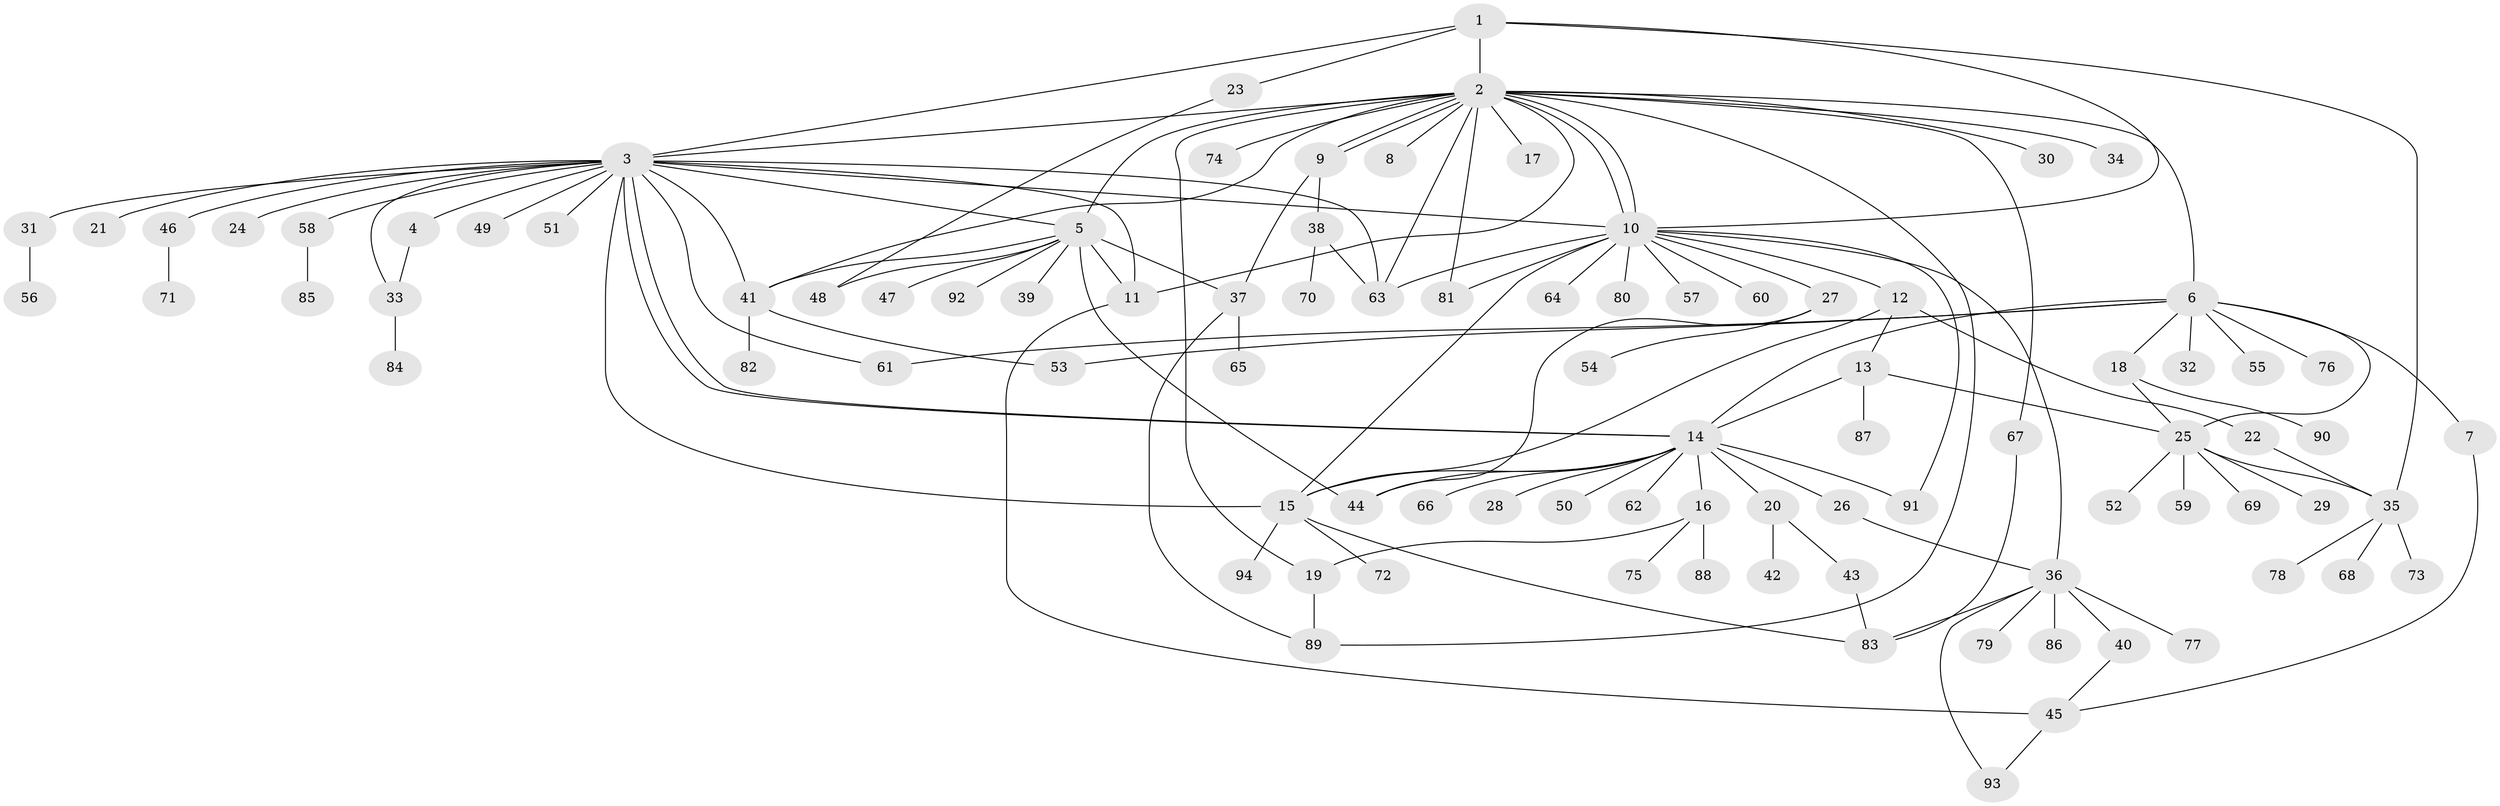 // Generated by graph-tools (version 1.1) at 2025/01/03/09/25 03:01:55]
// undirected, 94 vertices, 135 edges
graph export_dot {
graph [start="1"]
  node [color=gray90,style=filled];
  1;
  2;
  3;
  4;
  5;
  6;
  7;
  8;
  9;
  10;
  11;
  12;
  13;
  14;
  15;
  16;
  17;
  18;
  19;
  20;
  21;
  22;
  23;
  24;
  25;
  26;
  27;
  28;
  29;
  30;
  31;
  32;
  33;
  34;
  35;
  36;
  37;
  38;
  39;
  40;
  41;
  42;
  43;
  44;
  45;
  46;
  47;
  48;
  49;
  50;
  51;
  52;
  53;
  54;
  55;
  56;
  57;
  58;
  59;
  60;
  61;
  62;
  63;
  64;
  65;
  66;
  67;
  68;
  69;
  70;
  71;
  72;
  73;
  74;
  75;
  76;
  77;
  78;
  79;
  80;
  81;
  82;
  83;
  84;
  85;
  86;
  87;
  88;
  89;
  90;
  91;
  92;
  93;
  94;
  1 -- 2;
  1 -- 3;
  1 -- 10;
  1 -- 23;
  1 -- 35;
  2 -- 3;
  2 -- 5;
  2 -- 6;
  2 -- 8;
  2 -- 9;
  2 -- 9;
  2 -- 10;
  2 -- 10;
  2 -- 11;
  2 -- 17;
  2 -- 19;
  2 -- 30;
  2 -- 34;
  2 -- 41;
  2 -- 63;
  2 -- 67;
  2 -- 74;
  2 -- 81;
  2 -- 89;
  3 -- 4;
  3 -- 5;
  3 -- 10;
  3 -- 11;
  3 -- 14;
  3 -- 14;
  3 -- 15;
  3 -- 21;
  3 -- 24;
  3 -- 31;
  3 -- 33;
  3 -- 41;
  3 -- 46;
  3 -- 49;
  3 -- 51;
  3 -- 58;
  3 -- 61;
  3 -- 63;
  4 -- 33;
  5 -- 11;
  5 -- 37;
  5 -- 39;
  5 -- 41;
  5 -- 44;
  5 -- 47;
  5 -- 48;
  5 -- 92;
  6 -- 7;
  6 -- 14;
  6 -- 18;
  6 -- 25;
  6 -- 32;
  6 -- 53;
  6 -- 55;
  6 -- 61;
  6 -- 76;
  7 -- 45;
  9 -- 37;
  9 -- 38;
  10 -- 12;
  10 -- 15;
  10 -- 27;
  10 -- 36;
  10 -- 57;
  10 -- 60;
  10 -- 63;
  10 -- 64;
  10 -- 80;
  10 -- 81;
  10 -- 91;
  11 -- 45;
  12 -- 13;
  12 -- 15;
  12 -- 22;
  13 -- 14;
  13 -- 25;
  13 -- 87;
  14 -- 15;
  14 -- 16;
  14 -- 20;
  14 -- 26;
  14 -- 28;
  14 -- 44;
  14 -- 50;
  14 -- 62;
  14 -- 66;
  14 -- 91;
  15 -- 72;
  15 -- 83;
  15 -- 94;
  16 -- 19;
  16 -- 75;
  16 -- 88;
  18 -- 25;
  18 -- 90;
  19 -- 89;
  20 -- 42;
  20 -- 43;
  22 -- 35;
  23 -- 48;
  25 -- 29;
  25 -- 35;
  25 -- 52;
  25 -- 59;
  25 -- 69;
  26 -- 36;
  27 -- 44;
  27 -- 54;
  31 -- 56;
  33 -- 84;
  35 -- 68;
  35 -- 73;
  35 -- 78;
  36 -- 40;
  36 -- 77;
  36 -- 79;
  36 -- 83;
  36 -- 86;
  36 -- 93;
  37 -- 65;
  37 -- 89;
  38 -- 63;
  38 -- 70;
  40 -- 45;
  41 -- 53;
  41 -- 82;
  43 -- 83;
  45 -- 93;
  46 -- 71;
  58 -- 85;
  67 -- 83;
}
